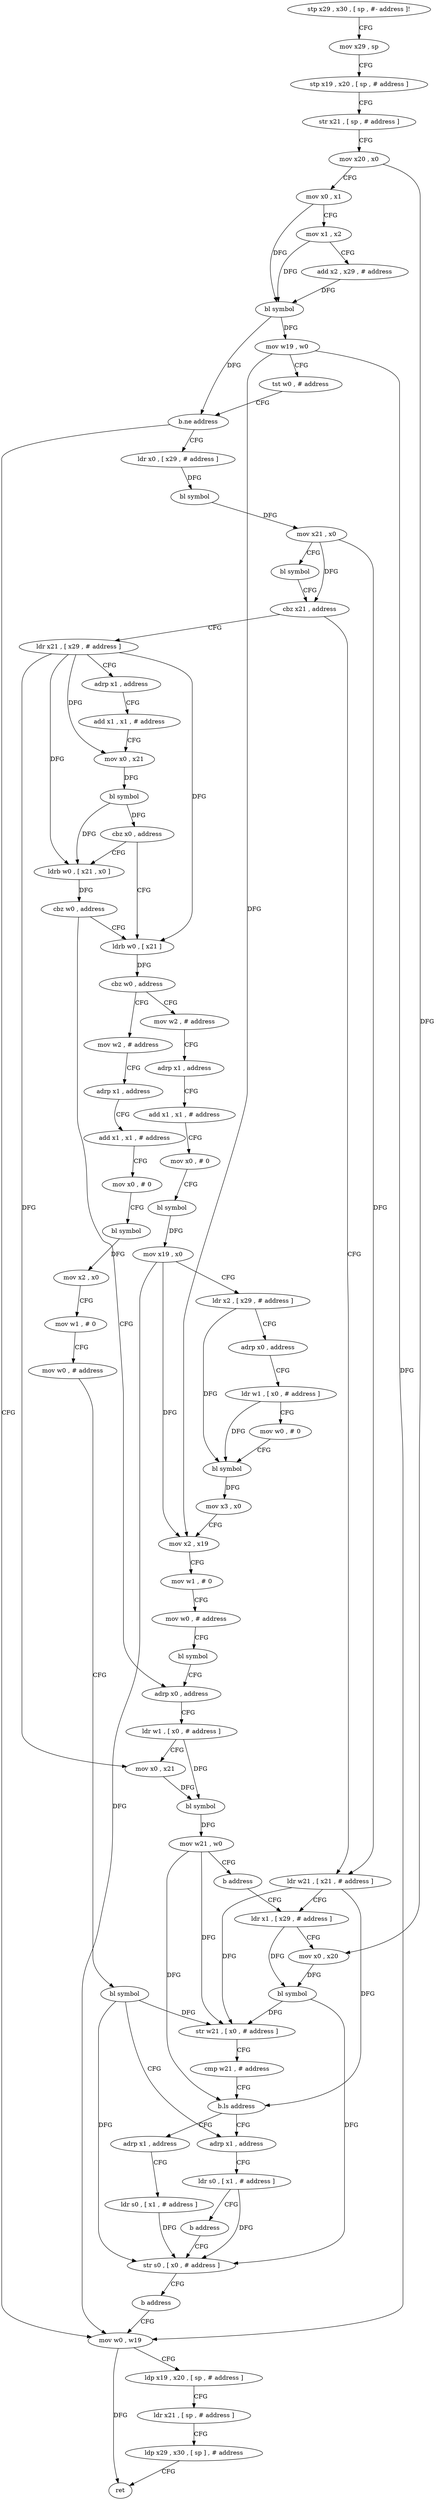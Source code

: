 digraph "func" {
"4247252" [label = "stp x29 , x30 , [ sp , #- address ]!" ]
"4247256" [label = "mov x29 , sp" ]
"4247260" [label = "stp x19 , x20 , [ sp , # address ]" ]
"4247264" [label = "str x21 , [ sp , # address ]" ]
"4247268" [label = "mov x20 , x0" ]
"4247272" [label = "mov x0 , x1" ]
"4247276" [label = "mov x1 , x2" ]
"4247280" [label = "add x2 , x29 , # address" ]
"4247284" [label = "bl symbol" ]
"4247288" [label = "mov w19 , w0" ]
"4247292" [label = "tst w0 , # address" ]
"4247296" [label = "b.ne address" ]
"4247320" [label = "ldr x0 , [ x29 , # address ]" ]
"4247300" [label = "mov w0 , w19" ]
"4247324" [label = "bl symbol" ]
"4247328" [label = "mov x21 , x0" ]
"4247332" [label = "bl symbol" ]
"4247336" [label = "cbz x21 , address" ]
"4247384" [label = "ldr x21 , [ x29 , # address ]" ]
"4247340" [label = "ldr w21 , [ x21 , # address ]" ]
"4247304" [label = "ldp x19 , x20 , [ sp , # address ]" ]
"4247308" [label = "ldr x21 , [ sp , # address ]" ]
"4247312" [label = "ldp x29 , x30 , [ sp ] , # address" ]
"4247316" [label = "ret" ]
"4247388" [label = "adrp x1 , address" ]
"4247392" [label = "add x1 , x1 , # address" ]
"4247396" [label = "mov x0 , x21" ]
"4247400" [label = "bl symbol" ]
"4247404" [label = "cbz x0 , address" ]
"4247416" [label = "ldrb w0 , [ x21 ]" ]
"4247408" [label = "ldrb w0 , [ x21 , x0 ]" ]
"4247344" [label = "ldr x1 , [ x29 , # address ]" ]
"4247420" [label = "cbz w0 , address" ]
"4247512" [label = "mov w2 , # address" ]
"4247424" [label = "mov w2 , # address" ]
"4247412" [label = "cbz w0 , address" ]
"4247488" [label = "adrp x0 , address" ]
"4247548" [label = "adrp x1 , address" ]
"4247552" [label = "ldr s0 , [ x1 , # address ]" ]
"4247556" [label = "b address" ]
"4247376" [label = "str s0 , [ x0 , # address ]" ]
"4247368" [label = "adrp x1 , address" ]
"4247372" [label = "ldr s0 , [ x1 , # address ]" ]
"4247516" [label = "adrp x1 , address" ]
"4247520" [label = "add x1 , x1 , # address" ]
"4247524" [label = "mov x0 , # 0" ]
"4247528" [label = "bl symbol" ]
"4247532" [label = "mov x2 , x0" ]
"4247536" [label = "mov w1 , # 0" ]
"4247540" [label = "mov w0 , # address" ]
"4247544" [label = "bl symbol" ]
"4247428" [label = "adrp x1 , address" ]
"4247432" [label = "add x1 , x1 , # address" ]
"4247436" [label = "mov x0 , # 0" ]
"4247440" [label = "bl symbol" ]
"4247444" [label = "mov x19 , x0" ]
"4247448" [label = "ldr x2 , [ x29 , # address ]" ]
"4247452" [label = "adrp x0 , address" ]
"4247456" [label = "ldr w1 , [ x0 , # address ]" ]
"4247460" [label = "mov w0 , # 0" ]
"4247464" [label = "bl symbol" ]
"4247468" [label = "mov x3 , x0" ]
"4247472" [label = "mov x2 , x19" ]
"4247476" [label = "mov w1 , # 0" ]
"4247480" [label = "mov w0 , # address" ]
"4247484" [label = "bl symbol" ]
"4247492" [label = "ldr w1 , [ x0 , # address ]" ]
"4247496" [label = "mov x0 , x21" ]
"4247500" [label = "bl symbol" ]
"4247504" [label = "mov w21 , w0" ]
"4247508" [label = "b address" ]
"4247380" [label = "b address" ]
"4247348" [label = "mov x0 , x20" ]
"4247352" [label = "bl symbol" ]
"4247356" [label = "str w21 , [ x0 , # address ]" ]
"4247360" [label = "cmp w21 , # address" ]
"4247364" [label = "b.ls address" ]
"4247252" -> "4247256" [ label = "CFG" ]
"4247256" -> "4247260" [ label = "CFG" ]
"4247260" -> "4247264" [ label = "CFG" ]
"4247264" -> "4247268" [ label = "CFG" ]
"4247268" -> "4247272" [ label = "CFG" ]
"4247268" -> "4247348" [ label = "DFG" ]
"4247272" -> "4247276" [ label = "CFG" ]
"4247272" -> "4247284" [ label = "DFG" ]
"4247276" -> "4247280" [ label = "CFG" ]
"4247276" -> "4247284" [ label = "DFG" ]
"4247280" -> "4247284" [ label = "DFG" ]
"4247284" -> "4247288" [ label = "DFG" ]
"4247284" -> "4247296" [ label = "DFG" ]
"4247288" -> "4247292" [ label = "CFG" ]
"4247288" -> "4247300" [ label = "DFG" ]
"4247288" -> "4247472" [ label = "DFG" ]
"4247292" -> "4247296" [ label = "CFG" ]
"4247296" -> "4247320" [ label = "CFG" ]
"4247296" -> "4247300" [ label = "CFG" ]
"4247320" -> "4247324" [ label = "DFG" ]
"4247300" -> "4247304" [ label = "CFG" ]
"4247300" -> "4247316" [ label = "DFG" ]
"4247324" -> "4247328" [ label = "DFG" ]
"4247328" -> "4247332" [ label = "CFG" ]
"4247328" -> "4247336" [ label = "DFG" ]
"4247328" -> "4247340" [ label = "DFG" ]
"4247332" -> "4247336" [ label = "CFG" ]
"4247336" -> "4247384" [ label = "CFG" ]
"4247336" -> "4247340" [ label = "CFG" ]
"4247384" -> "4247388" [ label = "CFG" ]
"4247384" -> "4247396" [ label = "DFG" ]
"4247384" -> "4247416" [ label = "DFG" ]
"4247384" -> "4247408" [ label = "DFG" ]
"4247384" -> "4247496" [ label = "DFG" ]
"4247340" -> "4247344" [ label = "CFG" ]
"4247340" -> "4247356" [ label = "DFG" ]
"4247340" -> "4247364" [ label = "DFG" ]
"4247304" -> "4247308" [ label = "CFG" ]
"4247308" -> "4247312" [ label = "CFG" ]
"4247312" -> "4247316" [ label = "CFG" ]
"4247388" -> "4247392" [ label = "CFG" ]
"4247392" -> "4247396" [ label = "CFG" ]
"4247396" -> "4247400" [ label = "DFG" ]
"4247400" -> "4247404" [ label = "DFG" ]
"4247400" -> "4247408" [ label = "DFG" ]
"4247404" -> "4247416" [ label = "CFG" ]
"4247404" -> "4247408" [ label = "CFG" ]
"4247416" -> "4247420" [ label = "DFG" ]
"4247408" -> "4247412" [ label = "DFG" ]
"4247344" -> "4247348" [ label = "CFG" ]
"4247344" -> "4247352" [ label = "DFG" ]
"4247420" -> "4247512" [ label = "CFG" ]
"4247420" -> "4247424" [ label = "CFG" ]
"4247512" -> "4247516" [ label = "CFG" ]
"4247424" -> "4247428" [ label = "CFG" ]
"4247412" -> "4247488" [ label = "CFG" ]
"4247412" -> "4247416" [ label = "CFG" ]
"4247488" -> "4247492" [ label = "CFG" ]
"4247548" -> "4247552" [ label = "CFG" ]
"4247552" -> "4247556" [ label = "CFG" ]
"4247552" -> "4247376" [ label = "DFG" ]
"4247556" -> "4247376" [ label = "CFG" ]
"4247376" -> "4247380" [ label = "CFG" ]
"4247368" -> "4247372" [ label = "CFG" ]
"4247372" -> "4247376" [ label = "DFG" ]
"4247516" -> "4247520" [ label = "CFG" ]
"4247520" -> "4247524" [ label = "CFG" ]
"4247524" -> "4247528" [ label = "CFG" ]
"4247528" -> "4247532" [ label = "DFG" ]
"4247532" -> "4247536" [ label = "CFG" ]
"4247536" -> "4247540" [ label = "CFG" ]
"4247540" -> "4247544" [ label = "CFG" ]
"4247544" -> "4247548" [ label = "CFG" ]
"4247544" -> "4247356" [ label = "DFG" ]
"4247544" -> "4247376" [ label = "DFG" ]
"4247428" -> "4247432" [ label = "CFG" ]
"4247432" -> "4247436" [ label = "CFG" ]
"4247436" -> "4247440" [ label = "CFG" ]
"4247440" -> "4247444" [ label = "DFG" ]
"4247444" -> "4247448" [ label = "CFG" ]
"4247444" -> "4247300" [ label = "DFG" ]
"4247444" -> "4247472" [ label = "DFG" ]
"4247448" -> "4247452" [ label = "CFG" ]
"4247448" -> "4247464" [ label = "DFG" ]
"4247452" -> "4247456" [ label = "CFG" ]
"4247456" -> "4247460" [ label = "CFG" ]
"4247456" -> "4247464" [ label = "DFG" ]
"4247460" -> "4247464" [ label = "CFG" ]
"4247464" -> "4247468" [ label = "DFG" ]
"4247468" -> "4247472" [ label = "CFG" ]
"4247472" -> "4247476" [ label = "CFG" ]
"4247476" -> "4247480" [ label = "CFG" ]
"4247480" -> "4247484" [ label = "CFG" ]
"4247484" -> "4247488" [ label = "CFG" ]
"4247492" -> "4247496" [ label = "CFG" ]
"4247492" -> "4247500" [ label = "DFG" ]
"4247496" -> "4247500" [ label = "DFG" ]
"4247500" -> "4247504" [ label = "DFG" ]
"4247504" -> "4247508" [ label = "CFG" ]
"4247504" -> "4247356" [ label = "DFG" ]
"4247504" -> "4247364" [ label = "DFG" ]
"4247508" -> "4247344" [ label = "CFG" ]
"4247380" -> "4247300" [ label = "CFG" ]
"4247348" -> "4247352" [ label = "DFG" ]
"4247352" -> "4247356" [ label = "DFG" ]
"4247352" -> "4247376" [ label = "DFG" ]
"4247356" -> "4247360" [ label = "CFG" ]
"4247360" -> "4247364" [ label = "CFG" ]
"4247364" -> "4247548" [ label = "CFG" ]
"4247364" -> "4247368" [ label = "CFG" ]
}
